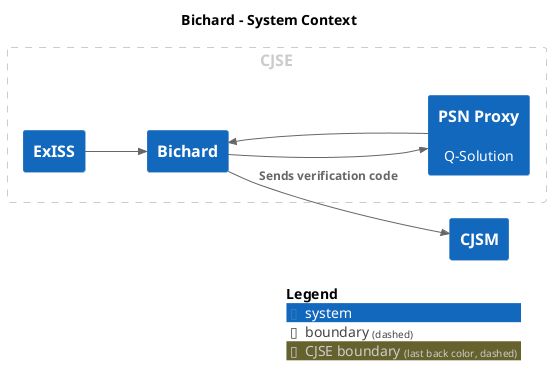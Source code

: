 @startuml
set separator none
title Bichard - System Context

left to right direction

!include <C4/C4>
!include <C4/C4_Context>

AddBoundaryTag("CJSE", $borderColor="#cccccc", $fontColor="#cccccc", $borderStyle="dashed")
Boundary(group_1, "CJSE", $tags="CJSE") {
  System(Bichard, "Bichard", $descr="", $tags="", $link="")
  System(PSNProxy, "PSN Proxy", $descr="Q-Solution", $tags="", $link="")
  System(ExISS, "ExISS", $descr="", $tags="", $link="")
}

System(CJSM, "CJSM", $descr="", $tags="", $link="")

Rel(Bichard, PSNProxy, "", $techn="", $tags="", $link="")
Rel(PSNProxy, Bichard, "", $techn="", $tags="", $link="")
Rel(Bichard, CJSM, "Sends verification code", $techn="", $tags="", $link="")
Rel(ExISS, Bichard, "", $techn="", $tags="", $link="")

SHOW_LEGEND(true)
@enduml